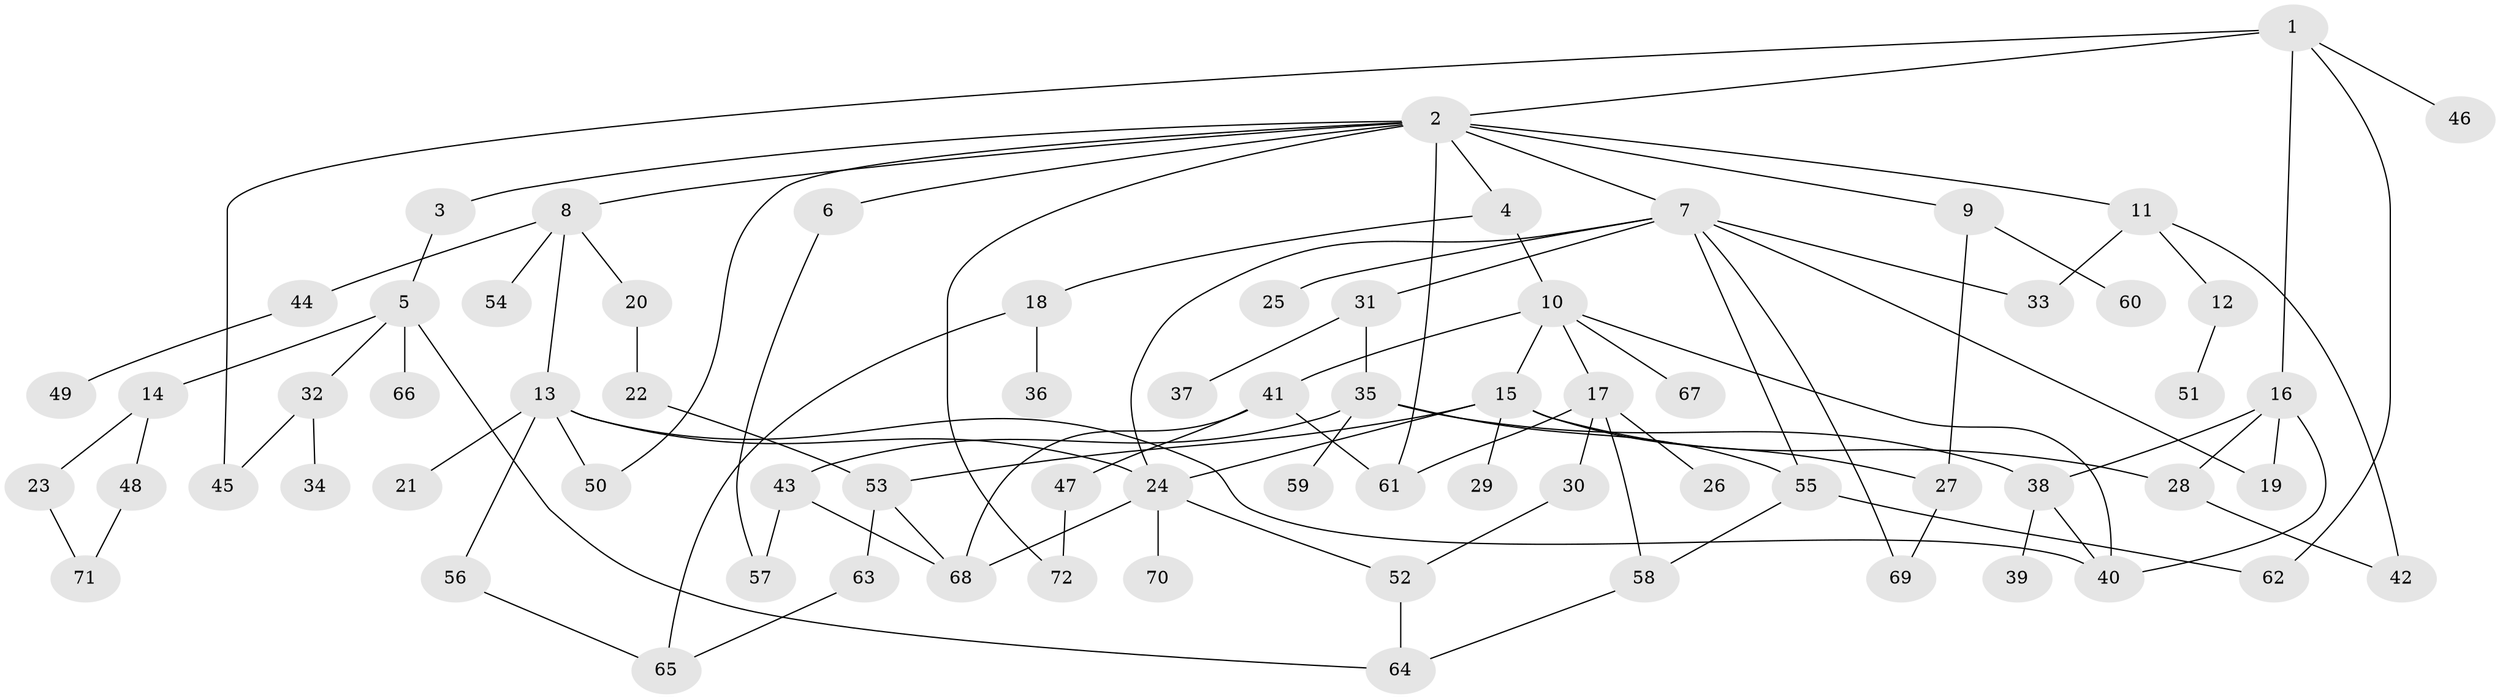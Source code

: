 // coarse degree distribution, {4: 0.14285714285714285, 11: 0.02040816326530612, 2: 0.24489795918367346, 3: 0.16326530612244897, 6: 0.08163265306122448, 8: 0.02040816326530612, 5: 0.061224489795918366, 10: 0.02040816326530612, 1: 0.24489795918367346}
// Generated by graph-tools (version 1.1) at 2025/23/03/03/25 07:23:33]
// undirected, 72 vertices, 102 edges
graph export_dot {
graph [start="1"]
  node [color=gray90,style=filled];
  1;
  2;
  3;
  4;
  5;
  6;
  7;
  8;
  9;
  10;
  11;
  12;
  13;
  14;
  15;
  16;
  17;
  18;
  19;
  20;
  21;
  22;
  23;
  24;
  25;
  26;
  27;
  28;
  29;
  30;
  31;
  32;
  33;
  34;
  35;
  36;
  37;
  38;
  39;
  40;
  41;
  42;
  43;
  44;
  45;
  46;
  47;
  48;
  49;
  50;
  51;
  52;
  53;
  54;
  55;
  56;
  57;
  58;
  59;
  60;
  61;
  62;
  63;
  64;
  65;
  66;
  67;
  68;
  69;
  70;
  71;
  72;
  1 -- 2;
  1 -- 16;
  1 -- 46;
  1 -- 62;
  1 -- 45;
  2 -- 3;
  2 -- 4;
  2 -- 6;
  2 -- 7;
  2 -- 8;
  2 -- 9;
  2 -- 11;
  2 -- 50;
  2 -- 61;
  2 -- 72;
  3 -- 5;
  4 -- 10;
  4 -- 18;
  5 -- 14;
  5 -- 32;
  5 -- 66;
  5 -- 64;
  6 -- 57;
  7 -- 19;
  7 -- 25;
  7 -- 31;
  7 -- 55;
  7 -- 33;
  7 -- 69;
  7 -- 24;
  8 -- 13;
  8 -- 20;
  8 -- 44;
  8 -- 54;
  9 -- 27;
  9 -- 60;
  10 -- 15;
  10 -- 17;
  10 -- 41;
  10 -- 67;
  10 -- 40;
  11 -- 12;
  11 -- 33;
  11 -- 42;
  12 -- 51;
  13 -- 21;
  13 -- 40;
  13 -- 56;
  13 -- 50;
  13 -- 24;
  14 -- 23;
  14 -- 48;
  15 -- 24;
  15 -- 28;
  15 -- 29;
  15 -- 53;
  15 -- 27;
  16 -- 38;
  16 -- 19;
  16 -- 28;
  16 -- 40;
  17 -- 26;
  17 -- 30;
  17 -- 61;
  17 -- 58;
  18 -- 36;
  18 -- 65;
  20 -- 22;
  22 -- 53;
  23 -- 71;
  24 -- 70;
  24 -- 68;
  24 -- 52;
  27 -- 69;
  28 -- 42;
  30 -- 52;
  31 -- 35;
  31 -- 37;
  32 -- 34;
  32 -- 45;
  35 -- 38;
  35 -- 43;
  35 -- 59;
  35 -- 55;
  38 -- 39;
  38 -- 40;
  41 -- 47;
  41 -- 68;
  41 -- 61;
  43 -- 68;
  43 -- 57;
  44 -- 49;
  47 -- 72;
  48 -- 71;
  52 -- 64;
  53 -- 63;
  53 -- 68;
  55 -- 58;
  55 -- 62;
  56 -- 65;
  58 -- 64;
  63 -- 65;
}
